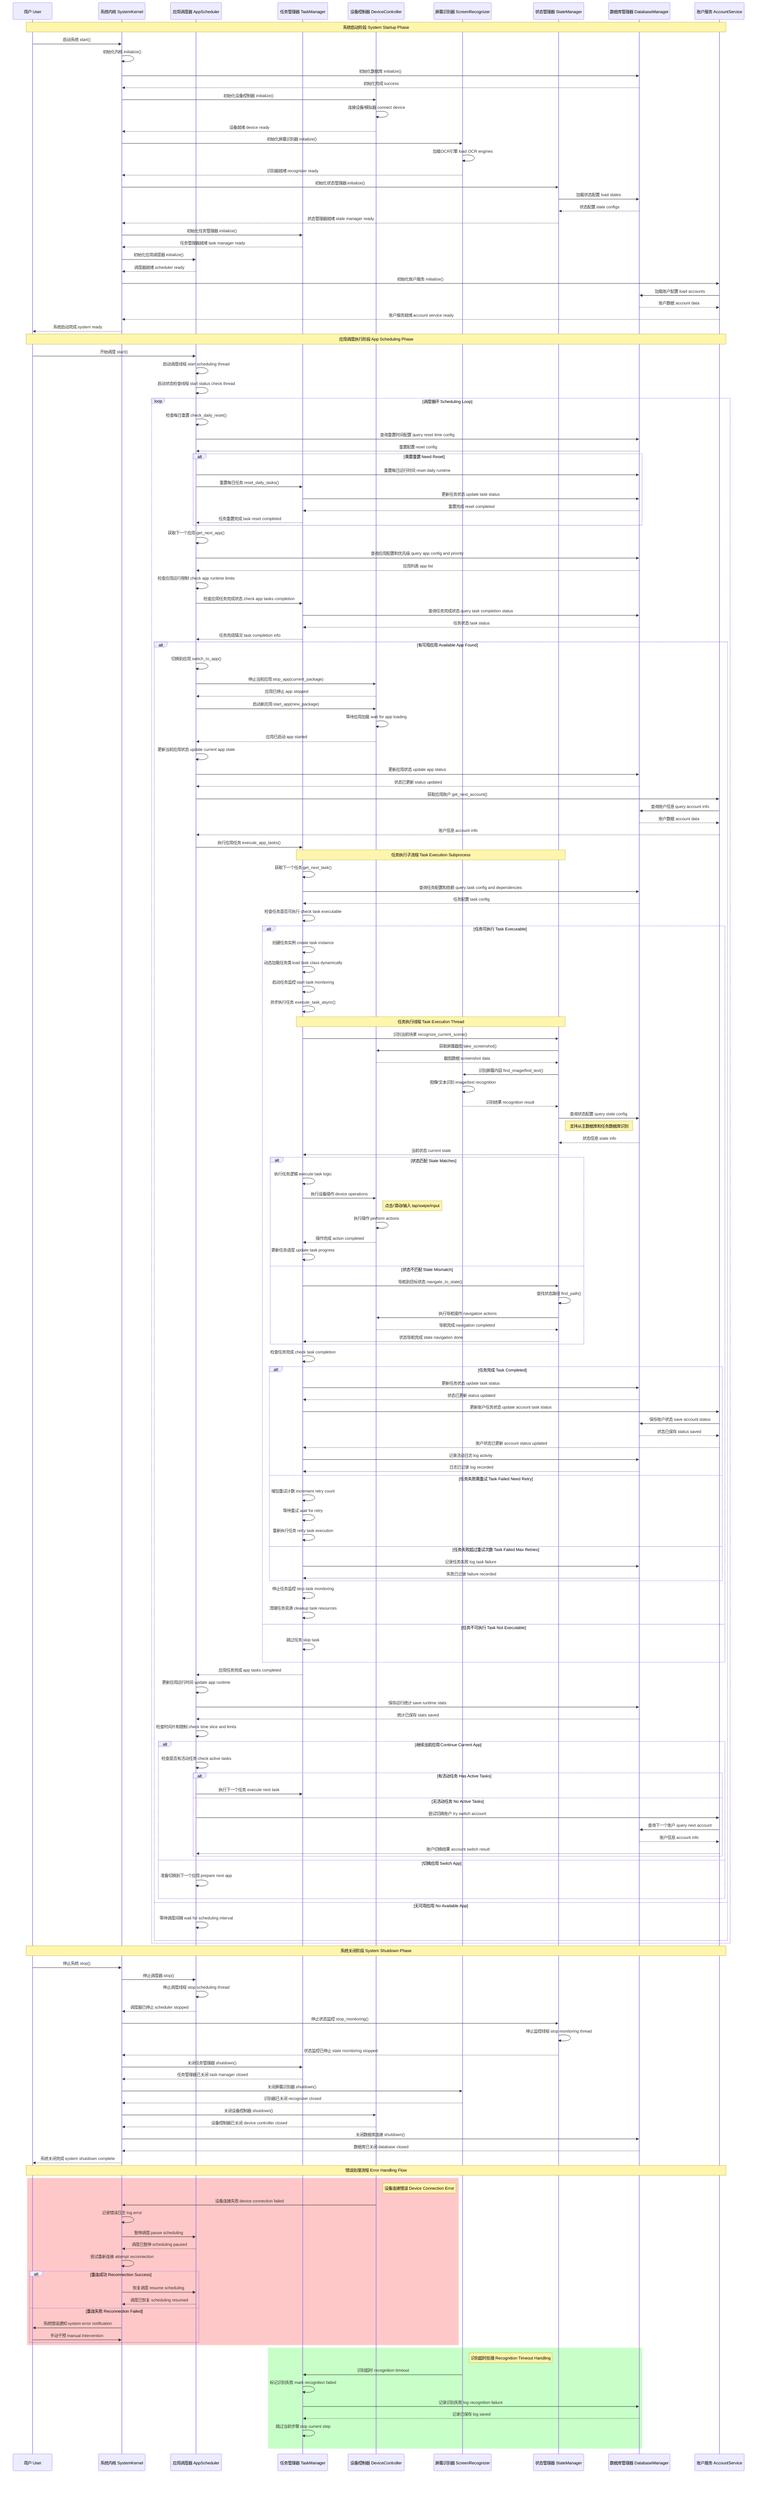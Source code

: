 sequenceDiagram
    participant User as 用户 User
    participant SK as 系统内核 SystemKernel
    participant AS as 应用调度器 AppScheduler
    participant TM as 任务管理器 TaskManager
    participant DC as 设备控制器 DeviceController
    participant SR as 屏幕识别器 ScreenRecognizer
    participant SM as 状态管理器 StateManager
    participant DB as 数据库管理器 DatabaseManager
    participant ACC as 账户服务 AccountService
    
    Note over User,ACC: 系统启动阶段 System Startup Phase
    
    User->>SK: 启动系统 start()
    SK->>SK: 初始化内核 initialize()
    SK->>DB: 初始化数据库 initialize()
    DB-->>SK: 初始化完成 success
    SK->>DC: 初始化设备控制器 initialize()
    DC->>DC: 连接设备/模拟器 connect device
    DC-->>SK: 设备就绪 device ready
    SK->>SR: 初始化屏幕识别器 initialize()
    SR->>SR: 加载OCR引擎 load OCR engines
    SR-->>SK: 识别器就绪 recognizer ready
    SK->>SM: 初始化状态管理器 initialize()
    SM->>DB: 加载状态配置 load states
    DB-->>SM: 状态配置 state configs
    SM-->>SK: 状态管理器就绪 state manager ready
    SK->>TM: 初始化任务管理器 initialize()
    TM-->>SK: 任务管理器就绪 task manager ready
    SK->>AS: 初始化应用调度器 initialize()
    AS-->>SK: 调度器就绪 scheduler ready
    SK->>ACC: 初始化账户服务 initialize()
    ACC->>DB: 加载账户配置 load accounts
    DB-->>ACC: 账户数据 account data
    ACC-->>SK: 账户服务就绪 account service ready
    SK-->>User: 系统启动完成 system ready
    
    Note over User,ACC: 应用调度执行阶段 App Scheduling Phase
    
    User->>AS: 开始调度 start()
    AS->>AS: 启动调度线程 start scheduling thread
    AS->>AS: 启动状态检查线程 start status check thread
    
    loop 调度循环 Scheduling Loop
        AS->>AS: 检查每日重置 check_daily_reset()
        AS->>DB: 查询重置时间配置 query reset time config
        DB-->>AS: 重置配置 reset config
        
        alt 需要重置 Need Reset
            AS->>DB: 重置每日运行时间 reset daily runtime
            AS->>TM: 重置每日任务 reset_daily_tasks()
            TM->>DB: 更新任务状态 update task status
            DB-->>TM: 重置完成 reset completed
            TM-->>AS: 任务重置完成 task reset completed
        end
        
        AS->>AS: 获取下一个应用 get_next_app()
        AS->>DB: 查询应用配置和优先级 query app config and priority
        DB-->>AS: 应用列表 app list
        AS->>AS: 检查应用运行限制 check app runtime limits
        AS->>TM: 检查应用任务完成状态 check app tasks completion
        TM->>DB: 查询任务完成状态 query task completion status
        DB-->>TM: 任务状态 task status
        TM-->>AS: 任务完成情况 task completion info
        
        alt 有可用应用 Available App Found
            AS->>AS: 切换到应用 switch_to_app()
            AS->>DC: 停止当前应用 stop_app(current_package)
            DC-->>AS: 应用已停止 app stopped
            AS->>DC: 启动新应用 start_app(new_package)
            DC->>DC: 等待应用加载 wait for app loading
            DC-->>AS: 应用已启动 app started
            AS->>AS: 更新当前应用状态 update current app state
            AS->>DB: 更新应用状态 update app status
            DB-->>AS: 状态已更新 status updated
            
            AS->>ACC: 获取应用账户 get_next_account()
            ACC->>DB: 查询账户信息 query account info
            DB-->>ACC: 账户数据 account data
            ACC-->>AS: 账户信息 account info
            
            AS->>TM: 执行应用任务 execute_app_tasks()
            
            Note over TM,SM: 任务执行子流程 Task Execution Subprocess
            
            TM->>TM: 获取下一个任务 get_next_task()
            TM->>DB: 查询任务配置和依赖 query task config and dependencies
            DB-->>TM: 任务配置 task config
            TM->>TM: 检查任务是否可执行 check task executable
            
            alt 任务可执行 Task Executable
                TM->>TM: 创建任务实例 create task instance
                TM->>TM: 动态加载任务类 load task class dynamically
                TM->>TM: 启动任务监控 start task monitoring
                TM->>TM: 异步执行任务 execute_task_async()
                
                Note over TM,SM: 任务执行线程 Task Execution Thread
                
                TM->>SM: 识别当前场景 recognize_current_scene()
                SM->>DC: 获取屏幕截图 take_screenshot()
                DC-->>SM: 截图数据 screenshot data
                SM->>SR: 识别屏幕内容 find_image/find_text()
                SR->>SR: 图像/文本识别 image/text recognition
                SR-->>SM: 识别结果 recognition result
                SM->>DB: 查询状态配置 query state config
                Note right of SM: 支持从主数据库和任务数据库识别
                DB-->>SM: 状态信息 state info
                SM-->>TM: 当前状态 current state
                
                alt 状态匹配 State Matches
                    TM->>TM: 执行任务逻辑 execute task logic
                    TM->>DC: 执行设备操作 device operations
                    Note right of DC: 点击/滑动/输入 tap/swipe/input
                    DC->>DC: 执行操作 perform actions
                    DC-->>TM: 操作完成 action completed
                    TM->>TM: 更新任务进度 update task progress
                else 状态不匹配 State Mismatch
                    TM->>SM: 导航到目标状态 navigate_to_state()
                    SM->>SM: 查找状态路径 find_path()
                    SM->>DC: 执行导航操作 navigation actions
                    DC-->>SM: 导航完成 navigation completed
                    SM-->>TM: 状态导航完成 state navigation done
                end
                
                TM->>TM: 检查任务完成 check task completion
                
                alt 任务完成 Task Completed
                    TM->>DB: 更新任务状态 update task status
                    DB-->>TM: 状态已更新 status updated
                    TM->>ACC: 更新账户任务状态 update account task status
                    ACC->>DB: 保存账户状态 save account status
                    DB-->>ACC: 状态已保存 status saved
                    ACC-->>TM: 账户状态已更新 account status updated
                    TM->>DB: 记录活动日志 log activity
                    DB-->>TM: 日志已记录 log recorded
                else 任务失败需重试 Task Failed Need Retry
                    TM->>TM: 增加重试计数 increment retry count
                    TM->>TM: 等待重试 wait for retry
                    TM->>TM: 重新执行任务 retry task execution
                else 任务失败超过重试次数 Task Failed Max Retries
                    TM->>DB: 记录任务失败 log task failure
                    DB-->>TM: 失败已记录 failure recorded
                end
                
                TM->>TM: 停止任务监控 stop task monitoring
                TM->>TM: 清理任务资源 cleanup task resources
            else 任务不可执行 Task Not Executable
                TM->>TM: 跳过任务 skip task
            end
            
            TM-->>AS: 应用任务完成 app tasks completed
            AS->>AS: 更新应用运行时间 update app runtime
            AS->>DB: 保存运行统计 save runtime stats
            DB-->>AS: 统计已保存 stats saved
            
            AS->>AS: 检查时间片和限制 check time slice and limits
            
            alt 继续当前应用 Continue Current App
                AS->>AS: 检查是否有活动任务 check active tasks
                alt 有活动任务 Has Active Tasks
                    AS->>TM: 执行下一个任务 execute next task
                else 无活动任务 No Active Tasks
                    AS->>ACC: 尝试切换账户 try switch account
                    ACC->>DB: 查询下一个账户 query next account
                    DB-->>ACC: 账户信息 account info
                    ACC-->>AS: 账户切换结果 account switch result
                end
            else 切换应用 Switch App
                AS->>AS: 准备切换到下一个应用 prepare next app
            end
        else 无可用应用 No Available App
            AS->>AS: 等待调度间隔 wait for scheduling interval
        end
    end
    
    Note over User,ACC: 系统关闭阶段 System Shutdown Phase
    
    User->>SK: 停止系统 stop()
    SK->>AS: 停止调度器 stop()
    AS->>AS: 停止调度线程 stop scheduling thread
    AS-->>SK: 调度器已停止 scheduler stopped
    SK->>SM: 停止状态监控 stop_monitoring()
    SM->>SM: 停止监控线程 stop monitoring thread
    SM-->>SK: 状态监控已停止 state monitoring stopped
    SK->>TM: 关闭任务管理器 shutdown()
    TM-->>SK: 任务管理器已关闭 task manager closed
    SK->>SR: 关闭屏幕识别器 shutdown()
    SR-->>SK: 识别器已关闭 recognizer closed
    SK->>DC: 关闭设备控制器 shutdown()
    DC-->>SK: 设备控制器已关闭 device controller closed
    SK->>DB: 关闭数据库连接 shutdown()
    DB-->>SK: 数据库已关闭 database closed
    SK-->>User: 系统关闭完成 system shutdown complete
    
    Note over User,ACC: 错误处理流程 Error Handling Flow
    
    rect rgb(255, 200, 200)
        Note right of DC: 设备连接错误 Device Connection Error
        DC->>SK: 设备连接失败 device connection failed
        SK->>SK: 记录错误日志 log error
        SK->>AS: 暂停调度 pause scheduling
        AS-->>SK: 调度已暂停 scheduling paused
        SK->>SK: 尝试重新连接 attempt reconnection
        
        alt 重连成功 Reconnection Success
            SK->>AS: 恢复调度 resume scheduling
            AS-->>SK: 调度已恢复 scheduling resumed
        else 重连失败 Reconnection Failed
            SK->>User: 系统错误通知 system error notification
            User->>SK: 手动干预 manual intervention
        end
    end
    
    rect rgb(200, 255, 200)
        Note right of SR: 识别超时处理 Recognition Timeout Handling
        SR->>TM: 识别超时 recognition timeout
        TM->>TM: 标记识别失败 mark recognition failed
        TM->>DB: 记录识别失败 log recognition failure
        DB-->>TM: 记录已保存 log saved
        TM->>TM: 跳过当前步骤 skip current step
    end